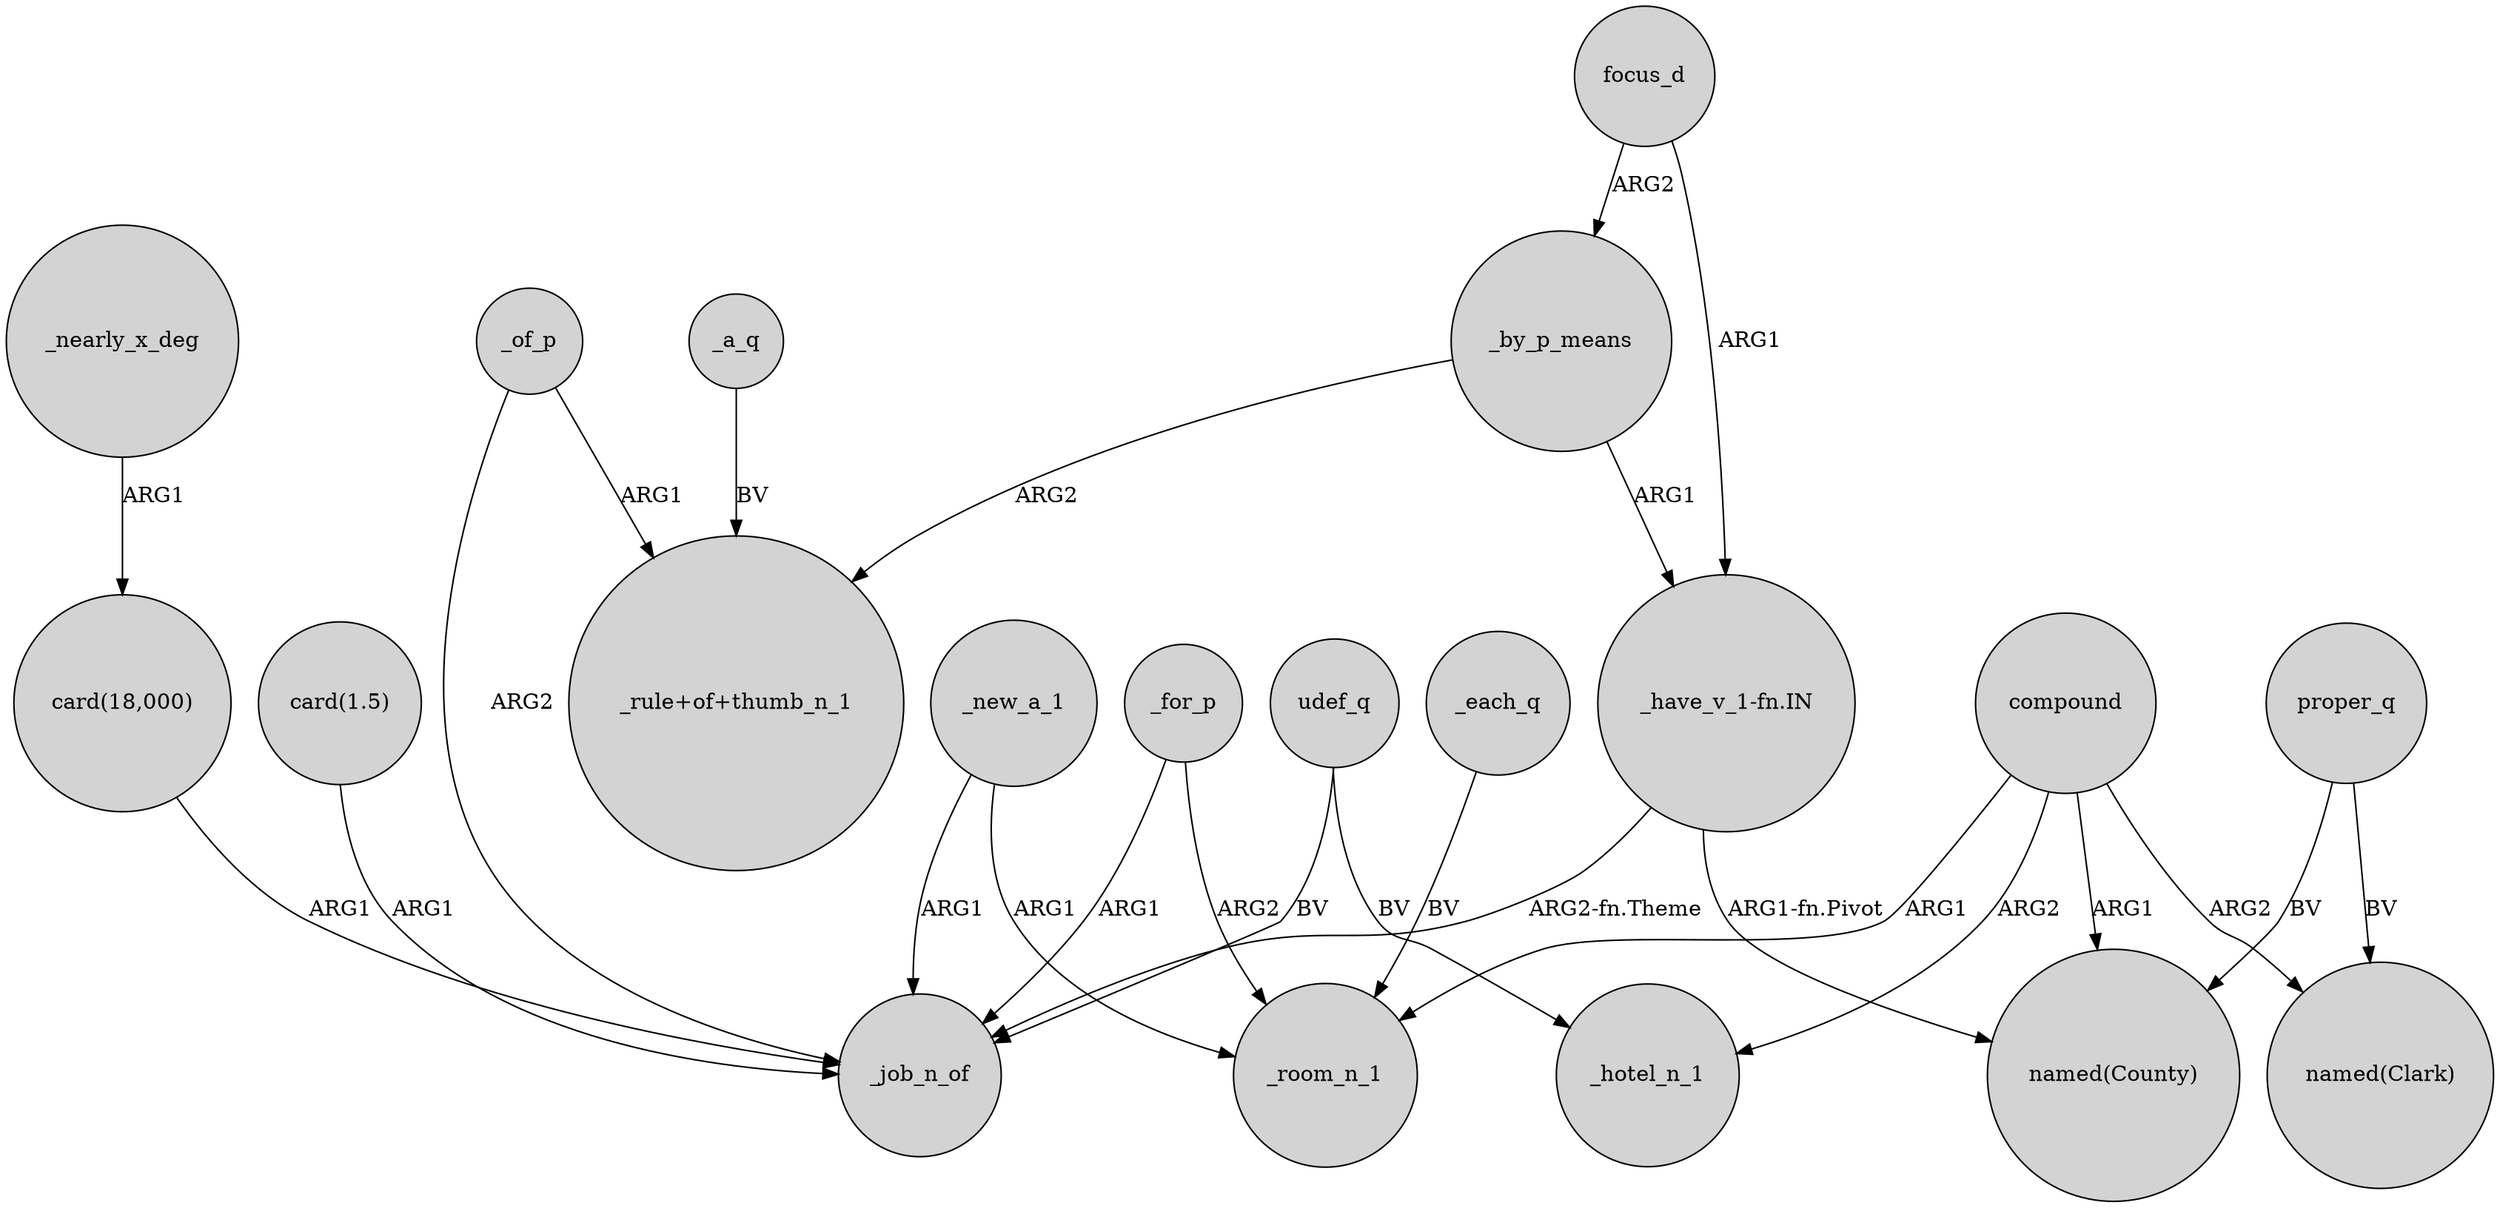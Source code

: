 digraph {
	node [shape=circle style=filled]
	focus_d -> "_have_v_1-fn.IN" [label=ARG1]
	"_have_v_1-fn.IN" -> _job_n_of [label="ARG2-fn.Theme"]
	_a_q -> "_rule+of+thumb_n_1" [label=BV]
	_of_p -> "_rule+of+thumb_n_1" [label=ARG1]
	"card(1.5)" -> _job_n_of [label=ARG1]
	focus_d -> _by_p_means [label=ARG2]
	_nearly_x_deg -> "card(18,000)" [label=ARG1]
	_each_q -> _room_n_1 [label=BV]
	"card(18,000)" -> _job_n_of [label=ARG1]
	_by_p_means -> "_rule+of+thumb_n_1" [label=ARG2]
	_by_p_means -> "_have_v_1-fn.IN" [label=ARG1]
	proper_q -> "named(Clark)" [label=BV]
	_of_p -> _job_n_of [label=ARG2]
	compound -> "named(Clark)" [label=ARG2]
	_new_a_1 -> _job_n_of [label=ARG1]
	compound -> _hotel_n_1 [label=ARG2]
	"_have_v_1-fn.IN" -> "named(County)" [label="ARG1-fn.Pivot"]
	compound -> _room_n_1 [label=ARG1]
	_for_p -> _job_n_of [label=ARG1]
	_for_p -> _room_n_1 [label=ARG2]
	udef_q -> _job_n_of [label=BV]
	compound -> "named(County)" [label=ARG1]
	proper_q -> "named(County)" [label=BV]
	udef_q -> _hotel_n_1 [label=BV]
	_new_a_1 -> _room_n_1 [label=ARG1]
}
